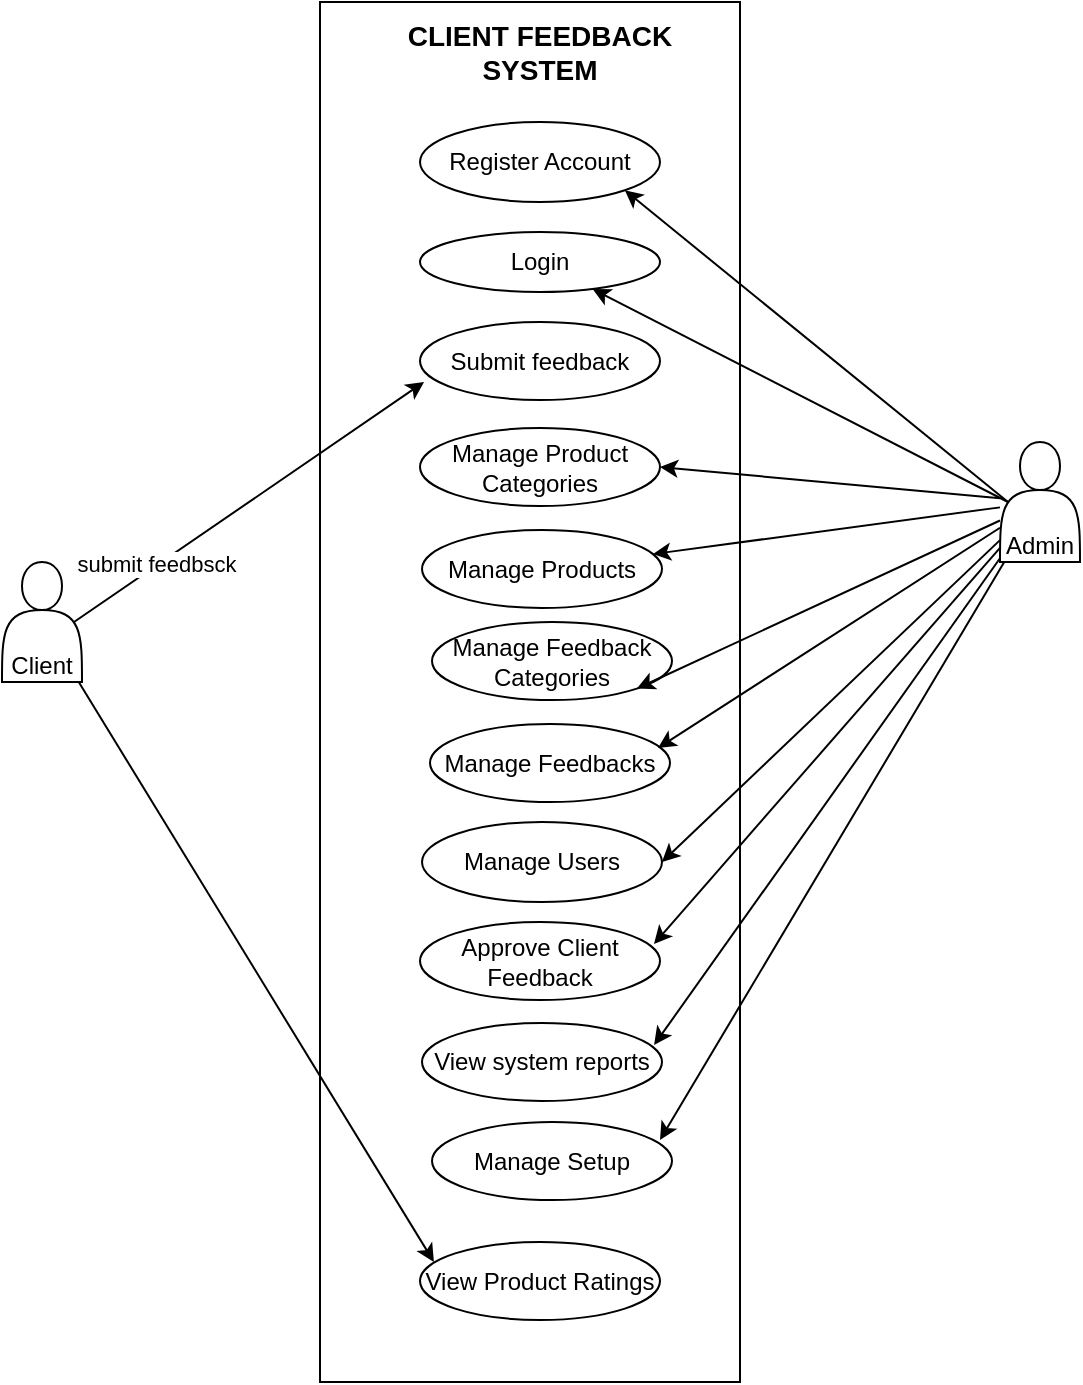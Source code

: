 <mxfile>
    <diagram id="4B7P4d3aEWGe148OeWoD" name="Page-1">
        <mxGraphModel dx="832" dy="467" grid="1" gridSize="10" guides="1" tooltips="1" connect="1" arrows="1" fold="1" page="1" pageScale="1" pageWidth="850" pageHeight="1100" math="0" shadow="0">
            <root>
                <mxCell id="0"/>
                <mxCell id="1" parent="0"/>
                <mxCell id="2" value="" style="rounded=0;whiteSpace=wrap;html=1;" vertex="1" parent="1">
                    <mxGeometry x="320" y="20" width="210" height="690" as="geometry"/>
                </mxCell>
                <mxCell id="3" value="CLIENT FEEDBACK SYSTEM" style="text;html=1;align=center;verticalAlign=middle;whiteSpace=wrap;rounded=0;fontSize=14;fontStyle=1" vertex="1" parent="1">
                    <mxGeometry x="340" y="30" width="180" height="30" as="geometry"/>
                </mxCell>
                <mxCell id="4" value="Register Account" style="ellipse;whiteSpace=wrap;html=1;" vertex="1" parent="1">
                    <mxGeometry x="370" y="80" width="120" height="40" as="geometry"/>
                </mxCell>
                <mxCell id="5" value="Login" style="ellipse;whiteSpace=wrap;html=1;" vertex="1" parent="1">
                    <mxGeometry x="370" y="135" width="120" height="30" as="geometry"/>
                </mxCell>
                <mxCell id="6" value="Submit feedback" style="ellipse;whiteSpace=wrap;html=1;" vertex="1" parent="1">
                    <mxGeometry x="370" y="180" width="120" height="39" as="geometry"/>
                </mxCell>
                <mxCell id="7" value="Manage Product Categories" style="ellipse;whiteSpace=wrap;html=1;" vertex="1" parent="1">
                    <mxGeometry x="370" y="233" width="120" height="39" as="geometry"/>
                </mxCell>
                <mxCell id="8" value="Manage Products" style="ellipse;whiteSpace=wrap;html=1;" vertex="1" parent="1">
                    <mxGeometry x="371" y="284" width="120" height="39" as="geometry"/>
                </mxCell>
                <mxCell id="9" value="Manage Feedback Categories" style="ellipse;whiteSpace=wrap;html=1;" vertex="1" parent="1">
                    <mxGeometry x="376" y="330" width="120" height="39" as="geometry"/>
                </mxCell>
                <mxCell id="10" value="Manage Feedbacks" style="ellipse;whiteSpace=wrap;html=1;" vertex="1" parent="1">
                    <mxGeometry x="375" y="381" width="120" height="39" as="geometry"/>
                </mxCell>
                <mxCell id="11" value="Approve Client Feedback" style="ellipse;whiteSpace=wrap;html=1;" vertex="1" parent="1">
                    <mxGeometry x="370" y="480" width="120" height="39" as="geometry"/>
                </mxCell>
                <mxCell id="12" value="Manage Users" style="ellipse;whiteSpace=wrap;html=1;" vertex="1" parent="1">
                    <mxGeometry x="371" y="430" width="120" height="40" as="geometry"/>
                </mxCell>
                <mxCell id="13" value="View system reports" style="ellipse;whiteSpace=wrap;html=1;" vertex="1" parent="1">
                    <mxGeometry x="371" y="530.5" width="120" height="39" as="geometry"/>
                </mxCell>
                <mxCell id="22" value="" style="edgeStyle=none;html=1;entryX=1;entryY=1;entryDx=0;entryDy=0;exitX=0.1;exitY=0.5;exitDx=0;exitDy=0;exitPerimeter=0;" edge="1" parent="1" source="14" target="4">
                    <mxGeometry relative="1" as="geometry">
                        <mxPoint x="660" y="220" as="targetPoint"/>
                    </mxGeometry>
                </mxCell>
                <mxCell id="23" value="" style="edgeStyle=none;html=1;exitX=0.1;exitY=0.5;exitDx=0;exitDy=0;exitPerimeter=0;" edge="1" parent="1" source="14" target="5">
                    <mxGeometry relative="1" as="geometry"/>
                </mxCell>
                <mxCell id="26" value="" style="edgeStyle=none;html=1;entryX=1;entryY=0.5;entryDx=0;entryDy=0;" edge="1" parent="1" source="14" target="7">
                    <mxGeometry relative="1" as="geometry">
                        <mxPoint x="620" y="270" as="targetPoint"/>
                    </mxGeometry>
                </mxCell>
                <mxCell id="27" style="edgeStyle=none;html=1;" edge="1" parent="1" source="14" target="8">
                    <mxGeometry relative="1" as="geometry"/>
                </mxCell>
                <mxCell id="28" style="edgeStyle=none;html=1;entryX=1;entryY=1;entryDx=0;entryDy=0;" edge="1" parent="1" source="14" target="9">
                    <mxGeometry relative="1" as="geometry"/>
                </mxCell>
                <mxCell id="30" style="edgeStyle=none;html=1;entryX=0.95;entryY=0.308;entryDx=0;entryDy=0;entryPerimeter=0;" edge="1" parent="1" source="14" target="10">
                    <mxGeometry relative="1" as="geometry"/>
                </mxCell>
                <mxCell id="31" style="edgeStyle=none;html=1;entryX=1;entryY=0.5;entryDx=0;entryDy=0;" edge="1" parent="1" source="14" target="12">
                    <mxGeometry relative="1" as="geometry"/>
                </mxCell>
                <mxCell id="14" value="&lt;div&gt;&lt;br&gt;&lt;/div&gt;&lt;div&gt;&lt;br&gt;&lt;/div&gt;&lt;div&gt;&lt;br&gt;&lt;/div&gt;Admin" style="shape=actor;whiteSpace=wrap;html=1;" vertex="1" parent="1">
                    <mxGeometry x="660" y="240" width="40" height="60" as="geometry"/>
                </mxCell>
                <mxCell id="16" value="&lt;div&gt;&lt;br&gt;&lt;/div&gt;&lt;div&gt;&lt;br&gt;&lt;/div&gt;&lt;div&gt;&lt;br&gt;&lt;/div&gt;Client" style="shape=actor;whiteSpace=wrap;html=1;" vertex="1" parent="1">
                    <mxGeometry x="161" y="300" width="40" height="60" as="geometry"/>
                </mxCell>
                <mxCell id="32" style="edgeStyle=none;html=1;entryX=0.975;entryY=0.282;entryDx=0;entryDy=0;entryPerimeter=0;" edge="1" parent="1" source="14" target="11">
                    <mxGeometry relative="1" as="geometry"/>
                </mxCell>
                <mxCell id="33" style="edgeStyle=none;html=1;entryX=0.967;entryY=0.282;entryDx=0;entryDy=0;entryPerimeter=0;" edge="1" parent="1" source="14" target="13">
                    <mxGeometry relative="1" as="geometry"/>
                </mxCell>
                <mxCell id="34" style="edgeStyle=none;html=1;entryX=0.017;entryY=0.769;entryDx=0;entryDy=0;entryPerimeter=0;exitX=0.9;exitY=0.5;exitDx=0;exitDy=0;exitPerimeter=0;" edge="1" parent="1" source="16" target="6">
                    <mxGeometry relative="1" as="geometry"/>
                </mxCell>
                <mxCell id="35" value="submit feedbsck" style="edgeLabel;html=1;align=center;verticalAlign=middle;resizable=0;points=[];" vertex="1" connectable="0" parent="34">
                    <mxGeometry x="-0.525" y="1" relative="1" as="geometry">
                        <mxPoint as="offset"/>
                    </mxGeometry>
                </mxCell>
                <mxCell id="36" value="Manage Setup" style="ellipse;whiteSpace=wrap;html=1;" vertex="1" parent="1">
                    <mxGeometry x="376" y="580" width="120" height="39" as="geometry"/>
                </mxCell>
                <mxCell id="37" style="edgeStyle=none;html=1;entryX=0.95;entryY=0.231;entryDx=0;entryDy=0;entryPerimeter=0;" edge="1" parent="1" source="14" target="36">
                    <mxGeometry relative="1" as="geometry"/>
                </mxCell>
                <mxCell id="38" value="View Product Ratings" style="ellipse;whiteSpace=wrap;html=1;" vertex="1" parent="1">
                    <mxGeometry x="370" y="640" width="120" height="39" as="geometry"/>
                </mxCell>
                <mxCell id="39" style="edgeStyle=none;html=1;entryX=0.058;entryY=0.256;entryDx=0;entryDy=0;entryPerimeter=0;" edge="1" parent="1" source="16" target="38">
                    <mxGeometry relative="1" as="geometry"/>
                </mxCell>
            </root>
        </mxGraphModel>
    </diagram>
</mxfile>